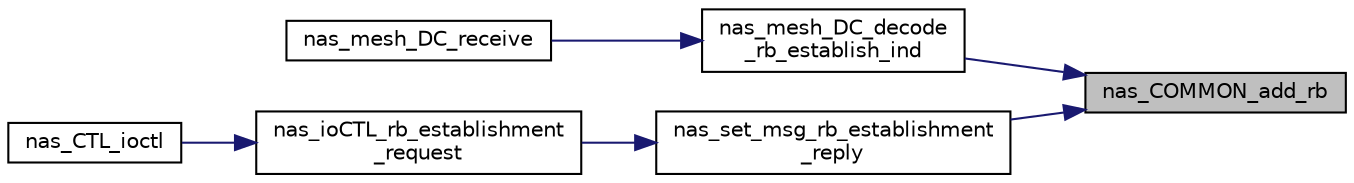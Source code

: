 digraph "nas_COMMON_add_rb"
{
 // LATEX_PDF_SIZE
  edge [fontname="Helvetica",fontsize="10",labelfontname="Helvetica",labelfontsize="10"];
  node [fontname="Helvetica",fontsize="10",shape=record];
  rankdir="RL";
  Node1 [label="nas_COMMON_add_rb",height=0.2,width=0.4,color="black", fillcolor="grey75", style="filled", fontcolor="black",tooltip="Add a radio-bearer descriptor."];
  Node1 -> Node2 [dir="back",color="midnightblue",fontsize="10",style="solid",fontname="Helvetica"];
  Node2 [label="nas_mesh_DC_decode\l_rb_establish_ind",height=0.2,width=0.4,color="black", fillcolor="white", style="filled",URL="$mesh_8c.html#aae85cc0b9c381387c426d94acbff4089",tooltip=" "];
  Node2 -> Node3 [dir="back",color="midnightblue",fontsize="10",style="solid",fontname="Helvetica"];
  Node3 [label="nas_mesh_DC_receive",height=0.2,width=0.4,color="black", fillcolor="white", style="filled",URL="$group__em.html#gacd3653f415af7365f486f78adc14b969",tooltip=" "];
  Node1 -> Node4 [dir="back",color="midnightblue",fontsize="10",style="solid",fontname="Helvetica"];
  Node4 [label="nas_set_msg_rb_establishment\l_reply",height=0.2,width=0.4,color="black", fillcolor="white", style="filled",URL="$MESH_2ioctl_8c.html#ac10a697d8780dd18ba51fa8db5eac84f",tooltip=" "];
  Node4 -> Node5 [dir="back",color="midnightblue",fontsize="10",style="solid",fontname="Helvetica"];
  Node5 [label="nas_ioCTL_rb_establishment\l_request",height=0.2,width=0.4,color="black", fillcolor="white", style="filled",URL="$MESH_2ioctl_8c.html#a45c32eced5959277d11d19fde0025ac9",tooltip=" "];
  Node5 -> Node6 [dir="back",color="midnightblue",fontsize="10",style="solid",fontname="Helvetica"];
  Node6 [label="nas_CTL_ioctl",height=0.2,width=0.4,color="black", fillcolor="white", style="filled",URL="$group__em.html#ga4c36ff3b81cf9bfbee52d78798c1dd9f",tooltip=" "];
}
